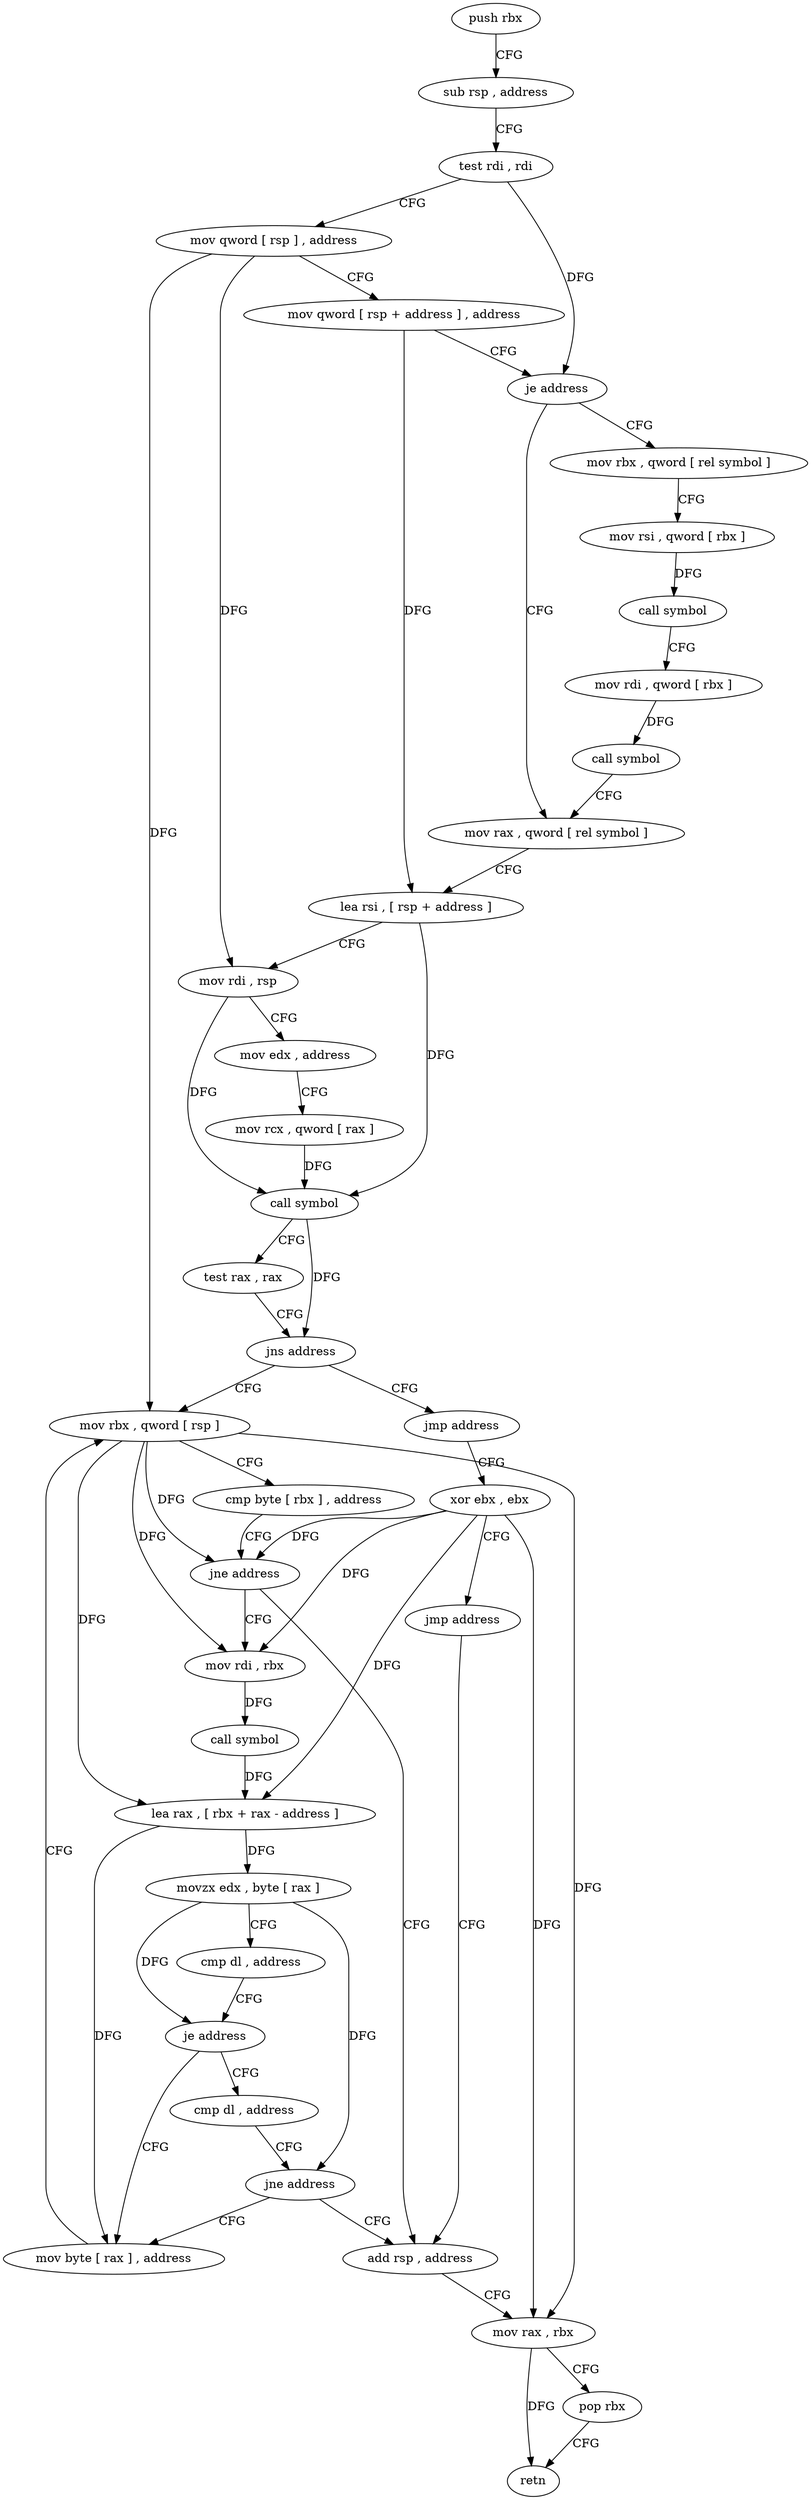 digraph "func" {
"4231072" [label = "push rbx" ]
"4231073" [label = "sub rsp , address" ]
"4231077" [label = "test rdi , rdi" ]
"4231080" [label = "mov qword [ rsp ] , address" ]
"4231088" [label = "mov qword [ rsp + address ] , address" ]
"4231097" [label = "je address" ]
"4231122" [label = "mov rax , qword [ rel symbol ]" ]
"4231099" [label = "mov rbx , qword [ rel symbol ]" ]
"4231129" [label = "lea rsi , [ rsp + address ]" ]
"4231134" [label = "mov rdi , rsp" ]
"4231137" [label = "mov edx , address" ]
"4231142" [label = "mov rcx , qword [ rax ]" ]
"4231145" [label = "call symbol" ]
"4231150" [label = "test rax , rax" ]
"4231153" [label = "jns address" ]
"4231189" [label = "mov rbx , qword [ rsp ]" ]
"4231155" [label = "jmp address" ]
"4231106" [label = "mov rsi , qword [ rbx ]" ]
"4231109" [label = "call symbol" ]
"4231114" [label = "mov rdi , qword [ rbx ]" ]
"4231117" [label = "call symbol" ]
"4231193" [label = "cmp byte [ rbx ] , address" ]
"4231196" [label = "jne address" ]
"4231160" [label = "mov rdi , rbx" ]
"4231198" [label = "add rsp , address" ]
"4231207" [label = "xor ebx , ebx" ]
"4231163" [label = "call symbol" ]
"4231168" [label = "lea rax , [ rbx + rax - address ]" ]
"4231173" [label = "movzx edx , byte [ rax ]" ]
"4231176" [label = "cmp dl , address" ]
"4231179" [label = "je address" ]
"4231186" [label = "mov byte [ rax ] , address" ]
"4231181" [label = "cmp dl , address" ]
"4231202" [label = "mov rax , rbx" ]
"4231205" [label = "pop rbx" ]
"4231206" [label = "retn" ]
"4231209" [label = "jmp address" ]
"4231184" [label = "jne address" ]
"4231072" -> "4231073" [ label = "CFG" ]
"4231073" -> "4231077" [ label = "CFG" ]
"4231077" -> "4231080" [ label = "CFG" ]
"4231077" -> "4231097" [ label = "DFG" ]
"4231080" -> "4231088" [ label = "CFG" ]
"4231080" -> "4231189" [ label = "DFG" ]
"4231080" -> "4231134" [ label = "DFG" ]
"4231088" -> "4231097" [ label = "CFG" ]
"4231088" -> "4231129" [ label = "DFG" ]
"4231097" -> "4231122" [ label = "CFG" ]
"4231097" -> "4231099" [ label = "CFG" ]
"4231122" -> "4231129" [ label = "CFG" ]
"4231099" -> "4231106" [ label = "CFG" ]
"4231129" -> "4231134" [ label = "CFG" ]
"4231129" -> "4231145" [ label = "DFG" ]
"4231134" -> "4231137" [ label = "CFG" ]
"4231134" -> "4231145" [ label = "DFG" ]
"4231137" -> "4231142" [ label = "CFG" ]
"4231142" -> "4231145" [ label = "DFG" ]
"4231145" -> "4231150" [ label = "CFG" ]
"4231145" -> "4231153" [ label = "DFG" ]
"4231150" -> "4231153" [ label = "CFG" ]
"4231153" -> "4231189" [ label = "CFG" ]
"4231153" -> "4231155" [ label = "CFG" ]
"4231189" -> "4231193" [ label = "CFG" ]
"4231189" -> "4231196" [ label = "DFG" ]
"4231189" -> "4231160" [ label = "DFG" ]
"4231189" -> "4231168" [ label = "DFG" ]
"4231189" -> "4231202" [ label = "DFG" ]
"4231155" -> "4231207" [ label = "CFG" ]
"4231106" -> "4231109" [ label = "DFG" ]
"4231109" -> "4231114" [ label = "CFG" ]
"4231114" -> "4231117" [ label = "DFG" ]
"4231117" -> "4231122" [ label = "CFG" ]
"4231193" -> "4231196" [ label = "CFG" ]
"4231196" -> "4231160" [ label = "CFG" ]
"4231196" -> "4231198" [ label = "CFG" ]
"4231160" -> "4231163" [ label = "DFG" ]
"4231198" -> "4231202" [ label = "CFG" ]
"4231207" -> "4231209" [ label = "CFG" ]
"4231207" -> "4231196" [ label = "DFG" ]
"4231207" -> "4231160" [ label = "DFG" ]
"4231207" -> "4231202" [ label = "DFG" ]
"4231207" -> "4231168" [ label = "DFG" ]
"4231163" -> "4231168" [ label = "DFG" ]
"4231168" -> "4231173" [ label = "DFG" ]
"4231168" -> "4231186" [ label = "DFG" ]
"4231173" -> "4231176" [ label = "CFG" ]
"4231173" -> "4231179" [ label = "DFG" ]
"4231173" -> "4231184" [ label = "DFG" ]
"4231176" -> "4231179" [ label = "CFG" ]
"4231179" -> "4231186" [ label = "CFG" ]
"4231179" -> "4231181" [ label = "CFG" ]
"4231186" -> "4231189" [ label = "CFG" ]
"4231181" -> "4231184" [ label = "CFG" ]
"4231202" -> "4231205" [ label = "CFG" ]
"4231202" -> "4231206" [ label = "DFG" ]
"4231205" -> "4231206" [ label = "CFG" ]
"4231209" -> "4231198" [ label = "CFG" ]
"4231184" -> "4231198" [ label = "CFG" ]
"4231184" -> "4231186" [ label = "CFG" ]
}

